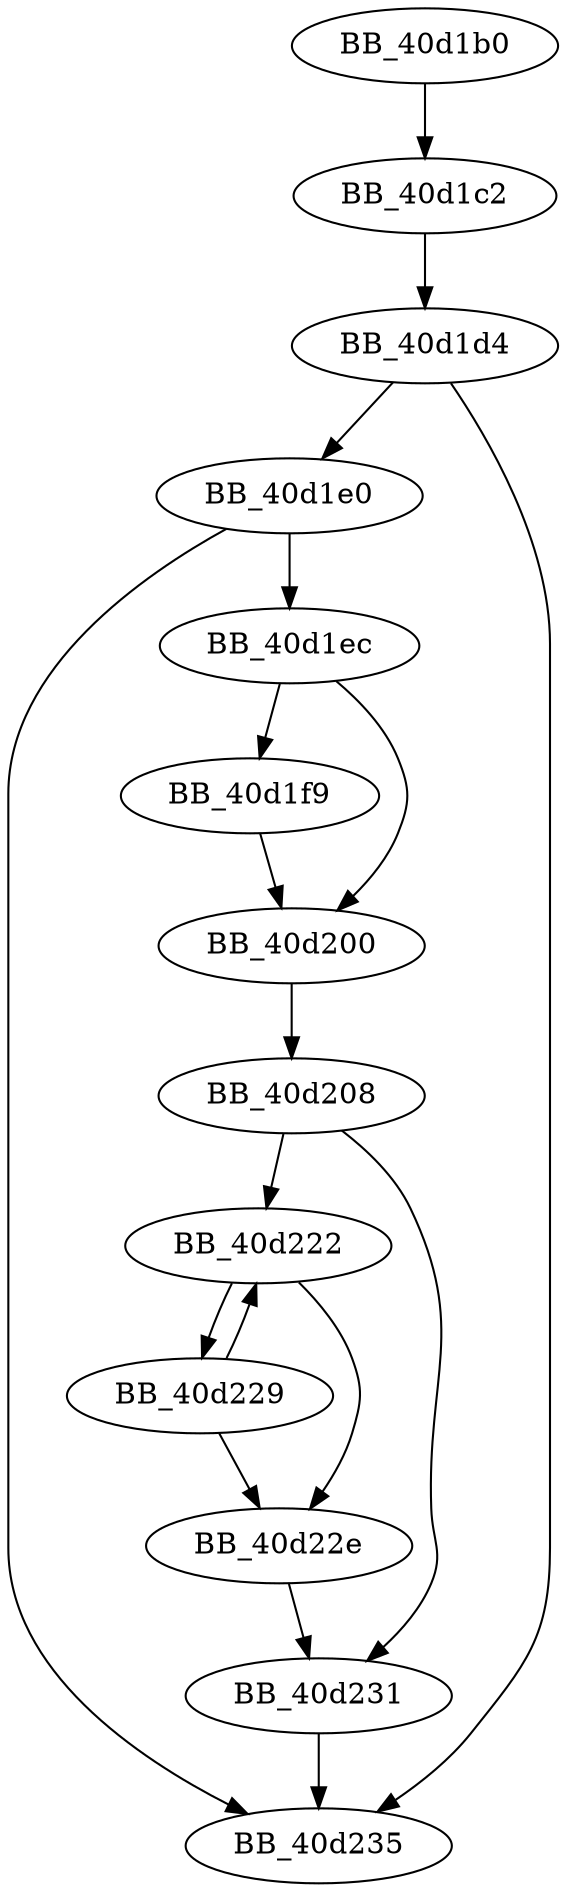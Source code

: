 DiGraph sub_40D1B0{
BB_40d1b0->BB_40d1c2
BB_40d1c2->BB_40d1d4
BB_40d1d4->BB_40d1e0
BB_40d1d4->BB_40d235
BB_40d1e0->BB_40d1ec
BB_40d1e0->BB_40d235
BB_40d1ec->BB_40d1f9
BB_40d1ec->BB_40d200
BB_40d1f9->BB_40d200
BB_40d200->BB_40d208
BB_40d208->BB_40d222
BB_40d208->BB_40d231
BB_40d222->BB_40d229
BB_40d222->BB_40d22e
BB_40d229->BB_40d222
BB_40d229->BB_40d22e
BB_40d22e->BB_40d231
BB_40d231->BB_40d235
}

